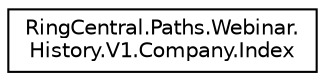 digraph "Graphical Class Hierarchy"
{
 // LATEX_PDF_SIZE
  edge [fontname="Helvetica",fontsize="10",labelfontname="Helvetica",labelfontsize="10"];
  node [fontname="Helvetica",fontsize="10",shape=record];
  rankdir="LR";
  Node0 [label="RingCentral.Paths.Webinar.\lHistory.V1.Company.Index",height=0.2,width=0.4,color="black", fillcolor="white", style="filled",URL="$classRingCentral_1_1Paths_1_1Webinar_1_1History_1_1V1_1_1Company_1_1Index.html",tooltip=" "];
}
